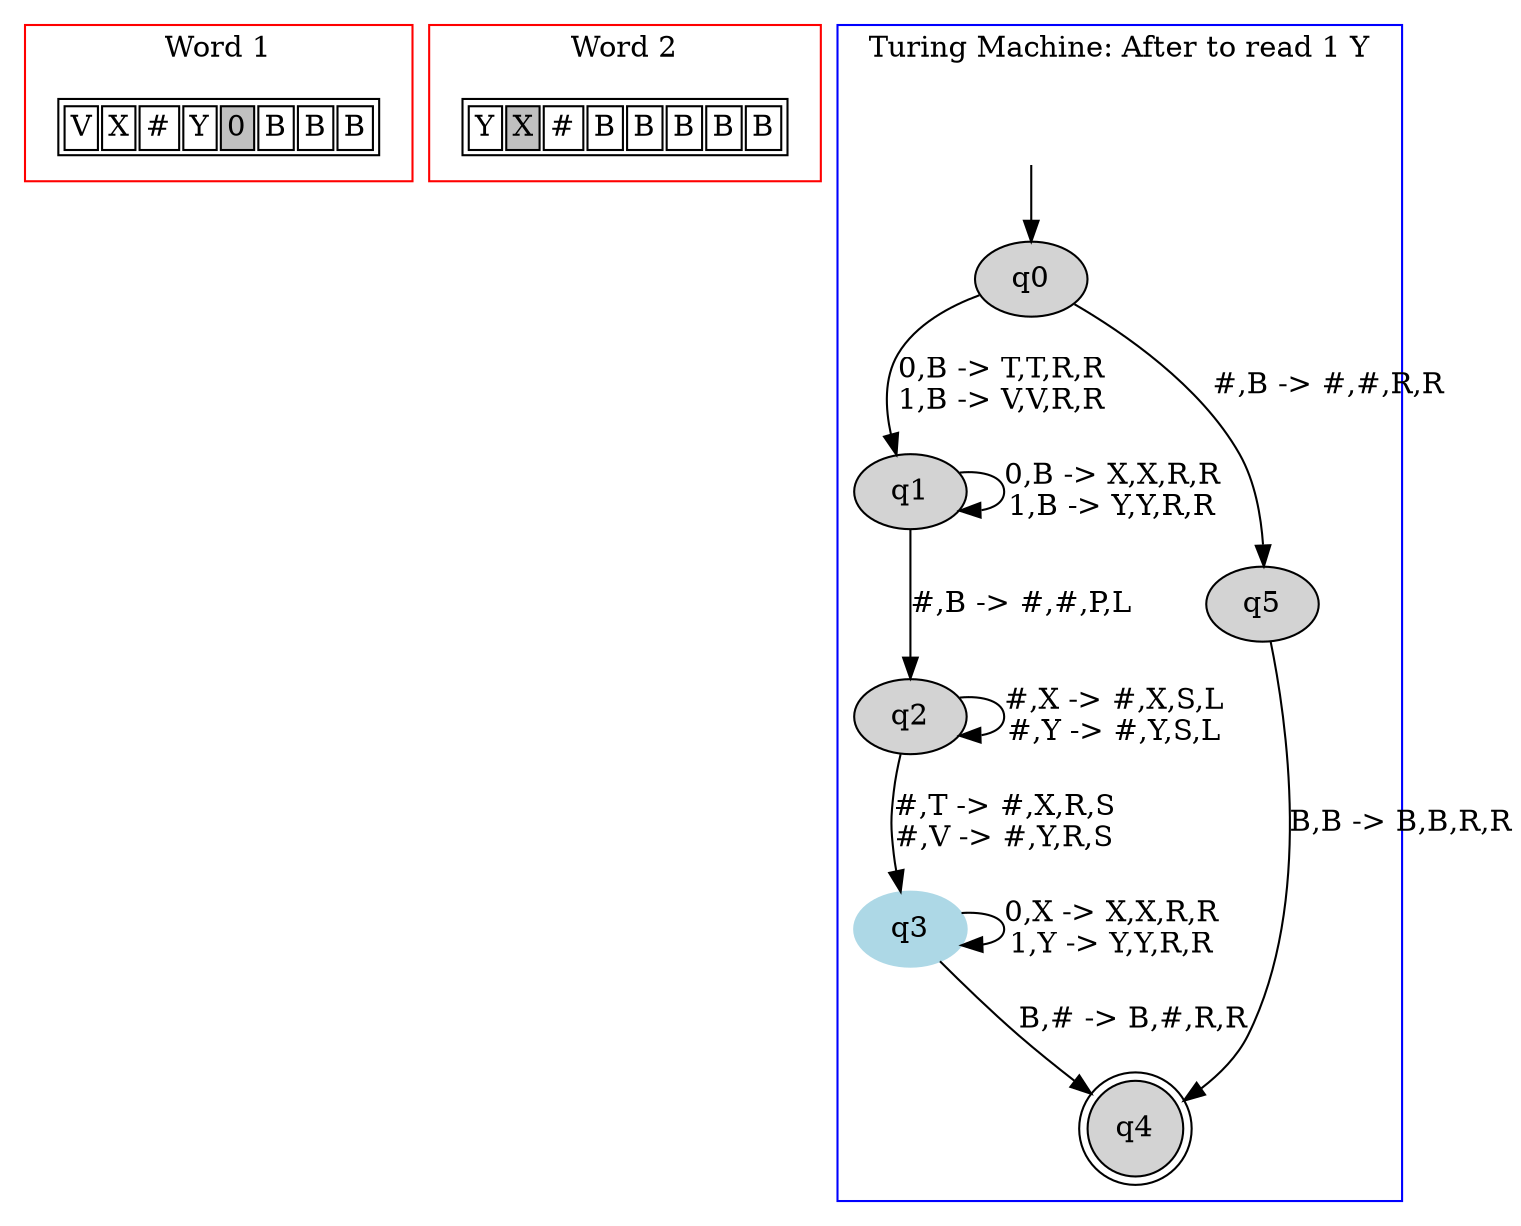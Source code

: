 digraph G {
	subgraph cluster_0 {
		node [shape=plaintext];

struct1 [label=<<TABLE>
<TR>
<TD><FONT>V</FONT></TD>
<TD><FONT>X</FONT></TD>
<TD><FONT>#</FONT></TD>
<TD><FONT>Y</FONT></TD>
<TD BGCOLOR="gray"><FONT>0</FONT></TD>
<TD><FONT>B</FONT></TD>
<TD><FONT>B</FONT></TD>
<TD><FONT>B</FONT></TD>
</TR>
</TABLE>>];
label = "Word 1";
color=red;
}
	subgraph cluster_2 {
		node [shape=plaintext];

struct2 [label=<<TABLE>
<TR>
<TD><FONT>Y</FONT></TD>
<TD BGCOLOR="gray"><FONT>X</FONT></TD>
<TD><FONT>#</FONT></TD>
<TD><FONT>B</FONT></TD>
<TD><FONT>B</FONT></TD>
<TD><FONT>B</FONT></TD>
<TD><FONT>B</FONT></TD>
<TD><FONT>B</FONT></TD>
</TR>
</TABLE>>];
label = "Word 2";
color=red;
}
	subgraph cluster_1 {
		node [style=filled];
		label = "Turing Machine: After to read 1 Y"
		color=blue;

		q0;
		q1;
		q2;
		q3 [color="lightblue"];
		q4 [shape="doublecircle"];
		q5;
		q0->q1[label="0,B -> T,T,R,R
1,B -> V,V,R,R"];
		q0->q5[label="#,B -> #,#,R,R"];
		q1->q1[label="0,B -> X,X,R,R
1,B -> Y,Y,R,R"];
		q1->q2[label="#,B -> #,#,P,L"];
		q2->q2[label="#,X -> #,X,S,L
#,Y -> #,Y,S,L"];
		q2->q3[label="#,T -> #,X,R,S
#,V -> #,Y,R,S"];
		q3->q3[label="0,X -> X,X,R,R
1,Y -> Y,Y,R,R"];
		q3->q4[label="B,# -> B,#,R,R"];
		q5->q4[label="B,B -> B,B,R,R"];
x [color=white, label=""];		x->q0	}

}